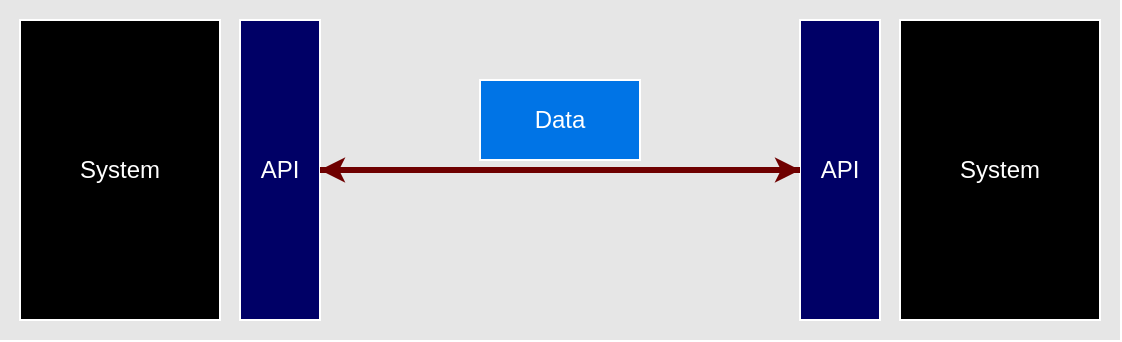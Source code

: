 <mxfile>
    <diagram id="80jTAW5A8BKvPbt2z6Pd" name="Page-1">
        <mxGraphModel dx="1348" dy="779" grid="1" gridSize="10" guides="1" tooltips="1" connect="1" arrows="1" fold="1" page="1" pageScale="1" pageWidth="850" pageHeight="1100" math="0" shadow="0">
            <root>
                <mxCell id="0"/>
                <mxCell id="1" parent="0"/>
                <mxCell id="14" value="" style="whiteSpace=wrap;html=1;fillColor=#E6E6E6;strokeColor=none;" vertex="1" parent="1">
                    <mxGeometry x="30" y="40" width="560" height="170" as="geometry"/>
                </mxCell>
                <mxCell id="6" value="&lt;font color=&quot;#ffffff&quot;&gt;API&lt;/font&gt;" style="whiteSpace=wrap;html=1;strokeColor=#FFFFFF;fillColor=#000066;" parent="1" vertex="1">
                    <mxGeometry x="150" y="50" width="40" height="150" as="geometry"/>
                </mxCell>
                <mxCell id="3" value="&lt;font color=&quot;#ffffff&quot;&gt;Data&lt;/font&gt;" style="whiteSpace=wrap;html=1;strokeColor=#FFFFFF;fillColor=#0074E6;" parent="1" vertex="1">
                    <mxGeometry x="270" y="80" width="80" height="40" as="geometry"/>
                </mxCell>
                <mxCell id="7" value="&lt;font color=&quot;#ffffff&quot;&gt;System&lt;/font&gt;" style="whiteSpace=wrap;html=1;strokeColor=#FFFFFF;fillColor=#000000;" parent="1" vertex="1">
                    <mxGeometry x="40" y="50" width="100" height="150" as="geometry"/>
                </mxCell>
                <mxCell id="8" value="&lt;font color=&quot;#ffffff&quot;&gt;API&lt;/font&gt;" style="whiteSpace=wrap;html=1;strokeColor=#FFFFFF;fillColor=#000066;" parent="1" vertex="1">
                    <mxGeometry x="430" y="50" width="40" height="150" as="geometry"/>
                </mxCell>
                <mxCell id="9" value="&lt;font color=&quot;#ffffff&quot;&gt;System&lt;/font&gt;" style="whiteSpace=wrap;html=1;strokeColor=#FFFFFF;fillColor=#000000;" parent="1" vertex="1">
                    <mxGeometry x="480" y="50" width="100" height="150" as="geometry"/>
                </mxCell>
                <mxCell id="12" value="" style="endArrow=classic;startArrow=none;html=1;fillColor=#a20025;strokeColor=#6F0000;strokeWidth=3;endSize=3;startSize=3;startFill=0;exitX=1;exitY=0.5;exitDx=0;exitDy=0;entryX=0;entryY=0.5;entryDx=0;entryDy=0;" parent="1" source="6" target="8" edge="1">
                    <mxGeometry width="50" height="50" relative="1" as="geometry">
                        <mxPoint x="190" y="89.5" as="sourcePoint"/>
                        <mxPoint x="319" y="89.5" as="targetPoint"/>
                    </mxGeometry>
                </mxCell>
                <mxCell id="13" value="" style="endArrow=classic;startArrow=none;html=1;fillColor=#a20025;strokeColor=#6F0000;strokeWidth=3;endSize=3;startSize=3;startFill=0;entryX=1;entryY=0.5;entryDx=0;entryDy=0;exitX=0;exitY=0.5;exitDx=0;exitDy=0;" parent="1" source="8" target="6" edge="1">
                    <mxGeometry width="50" height="50" relative="1" as="geometry">
                        <mxPoint x="350" y="-40" as="sourcePoint"/>
                        <mxPoint x="440" y="100" as="targetPoint"/>
                    </mxGeometry>
                </mxCell>
            </root>
        </mxGraphModel>
    </diagram>
</mxfile>